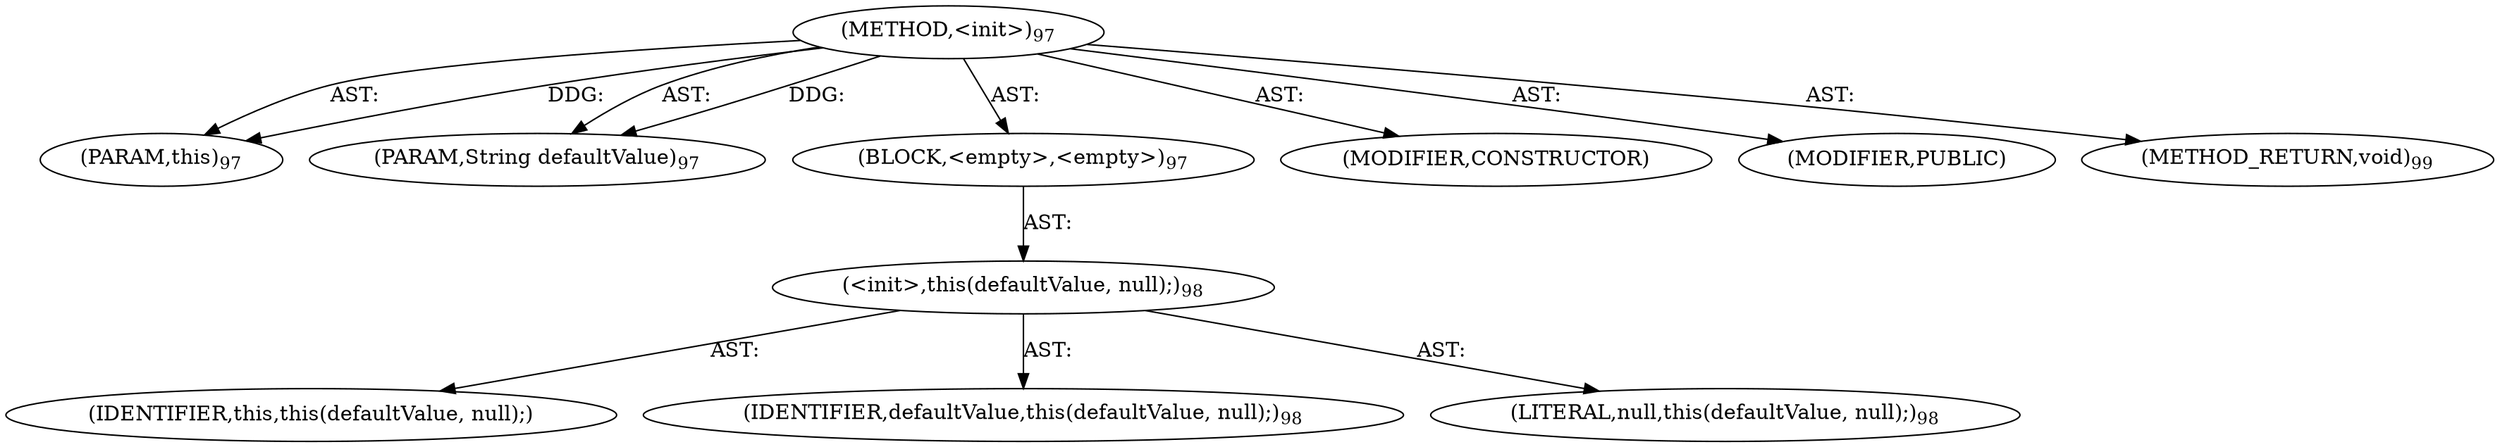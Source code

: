 digraph "&lt;init&gt;" {  
"111669149696" [label = <(METHOD,&lt;init&gt;)<SUB>97</SUB>> ]
"115964116995" [label = <(PARAM,this)<SUB>97</SUB>> ]
"115964116997" [label = <(PARAM,String defaultValue)<SUB>97</SUB>> ]
"25769803776" [label = <(BLOCK,&lt;empty&gt;,&lt;empty&gt;)<SUB>97</SUB>> ]
"30064771072" [label = <(&lt;init&gt;,this(defaultValue, null);)<SUB>98</SUB>> ]
"68719476739" [label = <(IDENTIFIER,this,this(defaultValue, null);)> ]
"68719476742" [label = <(IDENTIFIER,defaultValue,this(defaultValue, null);)<SUB>98</SUB>> ]
"90194313216" [label = <(LITERAL,null,this(defaultValue, null);)<SUB>98</SUB>> ]
"133143986180" [label = <(MODIFIER,CONSTRUCTOR)> ]
"133143986181" [label = <(MODIFIER,PUBLIC)> ]
"128849018880" [label = <(METHOD_RETURN,void)<SUB>99</SUB>> ]
  "111669149696" -> "115964116995"  [ label = "AST: "] 
  "111669149696" -> "115964116997"  [ label = "AST: "] 
  "111669149696" -> "25769803776"  [ label = "AST: "] 
  "111669149696" -> "133143986180"  [ label = "AST: "] 
  "111669149696" -> "133143986181"  [ label = "AST: "] 
  "111669149696" -> "128849018880"  [ label = "AST: "] 
  "25769803776" -> "30064771072"  [ label = "AST: "] 
  "30064771072" -> "68719476739"  [ label = "AST: "] 
  "30064771072" -> "68719476742"  [ label = "AST: "] 
  "30064771072" -> "90194313216"  [ label = "AST: "] 
  "111669149696" -> "115964116995"  [ label = "DDG: "] 
  "111669149696" -> "115964116997"  [ label = "DDG: "] 
}
